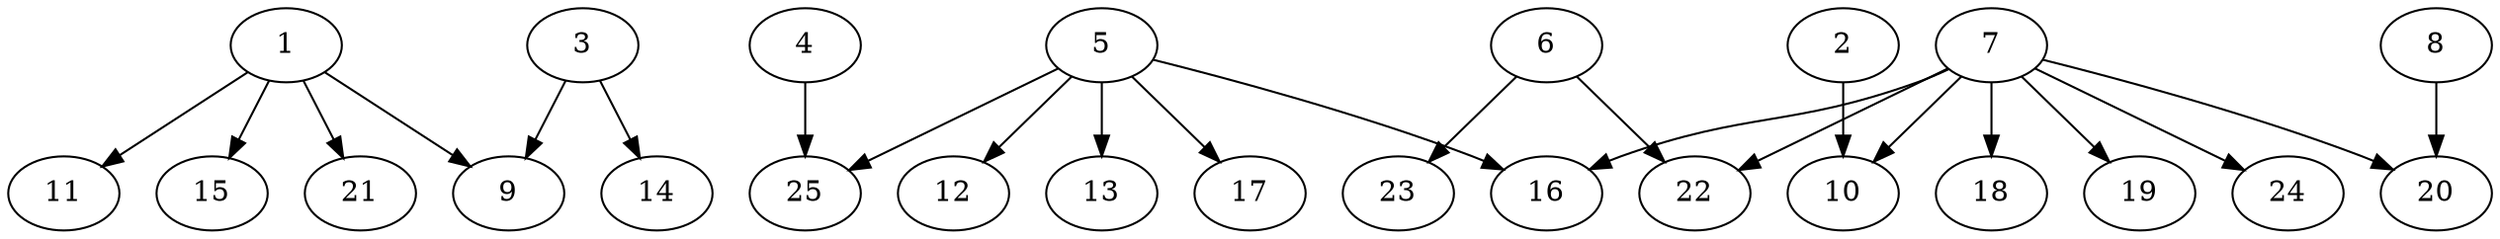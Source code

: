 // DAG automatically generated by daggen at Tue Jul 18 11:30:58 2017
// ./daggen --dot -n 25 --fat 0.8 --regular 0.2 --density 0.2 --jump 2 
digraph G {
  1 [size="1286995199885", alpha="0.06"]
  1 -> 9 [size ="838860800"]
  1 -> 11 [size ="838860800"]
  1 -> 15 [size ="838860800"]
  1 -> 21 [size ="838860800"]
  2 [size="134217728000", alpha="0.16"]
  2 -> 10 [size ="209715200"]
  3 [size="1073741824000", alpha="0.12"]
  3 -> 9 [size ="838860800"]
  3 -> 14 [size ="838860800"]
  4 [size="3350057590", alpha="0.17"]
  4 -> 25 [size ="209715200"]
  5 [size="36258694462", alpha="0.18"]
  5 -> 12 [size ="838860800"]
  5 -> 13 [size ="838860800"]
  5 -> 16 [size ="838860800"]
  5 -> 17 [size ="838860800"]
  5 -> 25 [size ="838860800"]
  6 [size="8880226438", alpha="0.14"]
  6 -> 22 [size ="209715200"]
  6 -> 23 [size ="209715200"]
  7 [size="19994951324", alpha="0.05"]
  7 -> 10 [size ="411041792"]
  7 -> 16 [size ="411041792"]
  7 -> 18 [size ="411041792"]
  7 -> 19 [size ="411041792"]
  7 -> 20 [size ="411041792"]
  7 -> 22 [size ="411041792"]
  7 -> 24 [size ="411041792"]
  8 [size="10752235666", alpha="0.19"]
  8 -> 20 [size ="838860800"]
  9 [size="389954600620", alpha="0.08"]
  10 [size="33360386528", alpha="0.19"]
  11 [size="34011709757", alpha="0.09"]
  12 [size="791943664546", alpha="0.15"]
  13 [size="68719476736", alpha="0.14"]
  14 [size="368293445632", alpha="0.05"]
  15 [size="782757789696", alpha="0.17"]
  16 [size="1336468341015", alpha="0.18"]
  17 [size="8589934592", alpha="0.01"]
  18 [size="231928233984", alpha="0.11"]
  19 [size="72093484792", alpha="0.00"]
  20 [size="3698288280", alpha="0.10"]
  21 [size="151644640856", alpha="0.00"]
  22 [size="13156376942", alpha="0.07"]
  23 [size="231928233984", alpha="0.08"]
  24 [size="832276316612", alpha="0.16"]
  25 [size="36131014069", alpha="0.09"]
}

